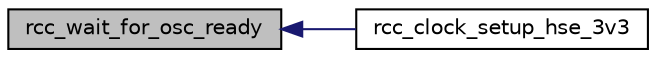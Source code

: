 digraph "rcc_wait_for_osc_ready"
{
  edge [fontname="Helvetica",fontsize="10",labelfontname="Helvetica",labelfontsize="10"];
  node [fontname="Helvetica",fontsize="10",shape=record];
  rankdir="LR";
  Node1 [label="rcc_wait_for_osc_ready",height=0.2,width=0.4,color="black", fillcolor="grey75", style="filled" fontcolor="black"];
  Node1 -> Node2 [dir="back",color="midnightblue",fontsize="10",style="solid",fontname="Helvetica"];
  Node2 [label="rcc_clock_setup_hse_3v3",height=0.2,width=0.4,color="black", fillcolor="white", style="filled",URL="$rcc_8c.html#a85e0da920f4567f343a9b812df7a5687"];
}
